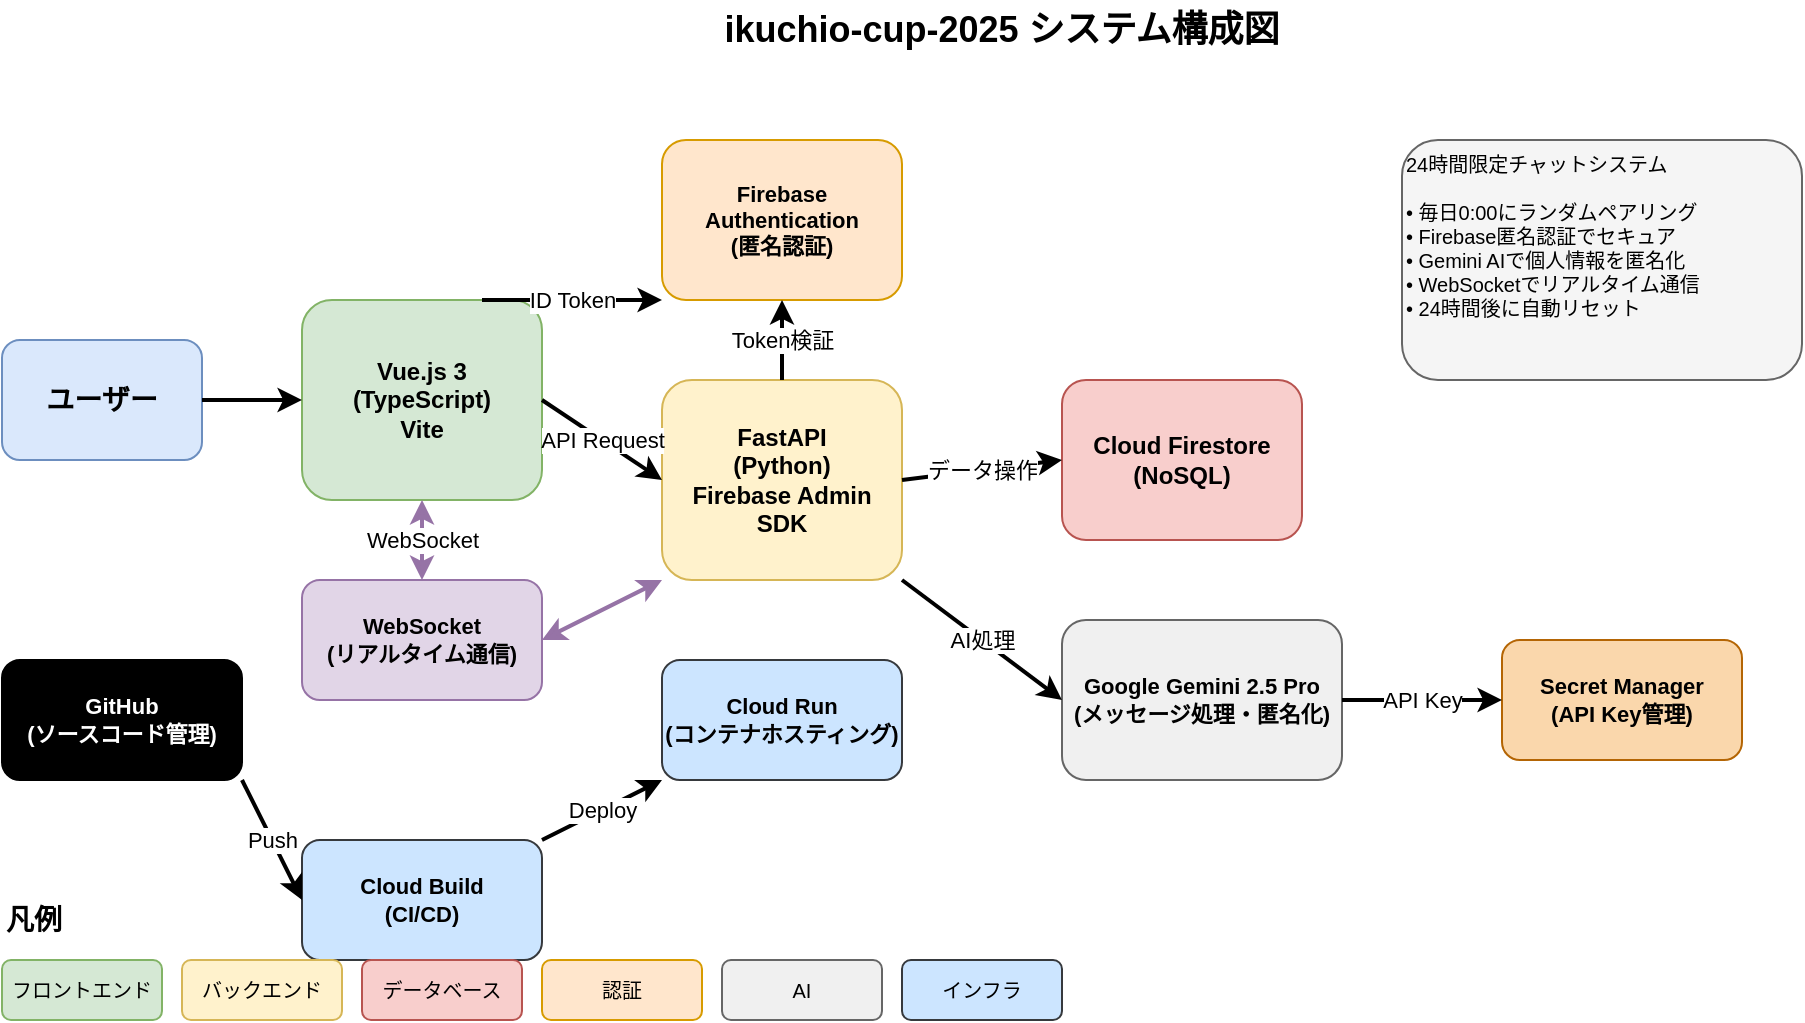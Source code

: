 <mxfile version="28.1.2">
  <diagram name="ikuchio-cup-2025 Architecture" id="architecture">
    <mxGraphModel dx="933" dy="664" grid="1" gridSize="10" guides="1" tooltips="1" connect="1" arrows="1" fold="1" page="1" pageScale="1" pageWidth="1169" pageHeight="827" math="0" shadow="0">
      <root>
        <mxCell id="0" />
        <mxCell id="1" parent="0" />
        <mxCell id="title" value="ikuchio-cup-2025 システム構成図" style="text;html=1;strokeColor=none;fillColor=none;align=center;verticalAlign=middle;whiteSpace=wrap;rounded=0;fontSize=18;fontStyle=1;" parent="1" vertex="1">
          <mxGeometry x="400" y="30" width="300" height="30" as="geometry" />
        </mxCell>
        <mxCell id="user" value="ユーザー" style="rounded=1;whiteSpace=wrap;html=1;fillColor=#dae8fc;strokeColor=#6c8ebf;fontSize=14;fontStyle=1;" parent="1" vertex="1">
          <mxGeometry x="50" y="200" width="100" height="60" as="geometry" />
        </mxCell>
        <mxCell id="frontend" value="Vue.js 3&#xa;(TypeScript)&#xa;Vite" style="rounded=1;whiteSpace=wrap;html=1;fillColor=#d5e8d4;strokeColor=#82b366;fontSize=12;fontStyle=1;" parent="1" vertex="1">
          <mxGeometry x="200" y="180" width="120" height="100" as="geometry" />
        </mxCell>
        <mxCell id="firebase-auth" value="Firebase&#xa;Authentication&#xa;(匿名認証)" style="rounded=1;whiteSpace=wrap;html=1;fillColor=#ffe6cc;strokeColor=#d79b00;fontSize=11;fontStyle=1;" parent="1" vertex="1">
          <mxGeometry x="380" y="100" width="120" height="80" as="geometry" />
        </mxCell>
        <mxCell id="backend" value="FastAPI&#xa;(Python)&#xa;Firebase Admin SDK" style="rounded=1;whiteSpace=wrap;html=1;fillColor=#fff2cc;strokeColor=#d6b656;fontSize=12;fontStyle=1;" parent="1" vertex="1">
          <mxGeometry x="380" y="220" width="120" height="100" as="geometry" />
        </mxCell>
        <mxCell id="websocket" value="WebSocket&#xa;(リアルタイム通信)" style="rounded=1;whiteSpace=wrap;html=1;fillColor=#e1d5e7;strokeColor=#9673a6;fontSize=11;fontStyle=1;" parent="1" vertex="1">
          <mxGeometry x="200" y="320" width="120" height="60" as="geometry" />
        </mxCell>
        <mxCell id="firestore" value="Cloud Firestore&#xa;(NoSQL)" style="rounded=1;whiteSpace=wrap;html=1;fillColor=#f8cecc;strokeColor=#b85450;fontSize=12;fontStyle=1;" parent="1" vertex="1">
          <mxGeometry x="580" y="220" width="120" height="80" as="geometry" />
        </mxCell>
        <mxCell id="gemini" value="Google Gemini 2.5 Pro&#xa;(メッセージ処理・匿名化)" style="rounded=1;whiteSpace=wrap;html=1;fillColor=#f0f0f0;strokeColor=#666666;fontSize=11;fontStyle=1;" parent="1" vertex="1">
          <mxGeometry x="580" y="340" width="140" height="80" as="geometry" />
        </mxCell>
        <mxCell id="secret-manager" value="Secret Manager&#xa;(API Key管理)" style="rounded=1;whiteSpace=wrap;html=1;fillColor=#fad7ac;strokeColor=#b46504;fontSize=11;fontStyle=1;" parent="1" vertex="1">
          <mxGeometry x="800" y="350" width="120" height="60" as="geometry" />
        </mxCell>
        <mxCell id="cloud-run" value="Cloud Run&#xa;(コンテナホスティング)" style="rounded=1;whiteSpace=wrap;html=1;fillColor=#cce5ff;strokeColor=#36393d;fontSize=11;fontStyle=1;" parent="1" vertex="1">
          <mxGeometry x="380" y="360" width="120" height="60" as="geometry" />
        </mxCell>
        <mxCell id="github" value="GitHub&#xa;(ソースコード管理)" style="rounded=1;whiteSpace=wrap;html=1;fillColor=#000000;strokeColor=#000000;fontColor=#ffffff;fontSize=11;fontStyle=1;" parent="1" vertex="1">
          <mxGeometry x="50" y="360" width="120" height="60" as="geometry" />
        </mxCell>
        <mxCell id="cloud-build" value="Cloud Build&#xa;(CI/CD)" style="rounded=1;whiteSpace=wrap;html=1;fillColor=#cce5ff;strokeColor=#36393d;fontSize=11;fontStyle=1;" parent="1" vertex="1">
          <mxGeometry x="200" y="450" width="120" height="60" as="geometry" />
        </mxCell>
        <mxCell id="arrow1" value="" style="endArrow=classic;html=1;rounded=0;exitX=1;exitY=0.5;exitDx=0;exitDy=0;entryX=0;entryY=0.5;entryDx=0;entryDy=0;strokeWidth=2;" parent="1" source="user" target="frontend" edge="1">
          <mxGeometry width="50" height="50" relative="1" as="geometry">
            <mxPoint x="390" y="330" as="sourcePoint" />
            <mxPoint x="440" y="280" as="targetPoint" />
          </mxGeometry>
        </mxCell>
        <mxCell id="arrow2" value="ID Token" style="endArrow=classic;html=1;rounded=0;exitX=0.75;exitY=0;exitDx=0;exitDy=0;entryX=0;entryY=1;entryDx=0;entryDy=0;strokeWidth=2;" parent="1" source="frontend" target="firebase-auth" edge="1">
          <mxGeometry width="50" height="50" relative="1" as="geometry">
            <mxPoint x="390" y="330" as="sourcePoint" />
            <mxPoint x="440" y="280" as="targetPoint" />
          </mxGeometry>
        </mxCell>
        <mxCell id="arrow3" value="API Request" style="endArrow=classic;html=1;rounded=0;exitX=1;exitY=0.5;exitDx=0;exitDy=0;entryX=0;entryY=0.5;entryDx=0;entryDy=0;strokeWidth=2;" parent="1" source="frontend" target="backend" edge="1">
          <mxGeometry width="50" height="50" relative="1" as="geometry">
            <mxPoint x="390" y="330" as="sourcePoint" />
            <mxPoint x="440" y="280" as="targetPoint" />
          </mxGeometry>
        </mxCell>
        <mxCell id="arrow4" value="Token検証" style="endArrow=classic;html=1;rounded=0;exitX=0.5;exitY=0;exitDx=0;exitDy=0;entryX=0.5;entryY=1;entryDx=0;entryDy=0;strokeWidth=2;" parent="1" source="backend" target="firebase-auth" edge="1">
          <mxGeometry width="50" height="50" relative="1" as="geometry">
            <mxPoint x="390" y="330" as="sourcePoint" />
            <mxPoint x="440" y="280" as="targetPoint" />
          </mxGeometry>
        </mxCell>
        <mxCell id="arrow5" value="データ操作" style="endArrow=classic;html=1;rounded=0;exitX=1;exitY=0.5;exitDx=0;exitDy=0;entryX=0;entryY=0.5;entryDx=0;entryDy=0;strokeWidth=2;" parent="1" source="backend" target="firestore" edge="1">
          <mxGeometry width="50" height="50" relative="1" as="geometry">
            <mxPoint x="390" y="330" as="sourcePoint" />
            <mxPoint x="440" y="280" as="targetPoint" />
          </mxGeometry>
        </mxCell>
        <mxCell id="arrow6" value="AI処理" style="endArrow=classic;html=1;rounded=0;exitX=1;exitY=1;exitDx=0;exitDy=0;entryX=0;entryY=0.5;entryDx=0;entryDy=0;strokeWidth=2;" parent="1" source="backend" target="gemini" edge="1">
          <mxGeometry width="50" height="50" relative="1" as="geometry">
            <mxPoint x="390" y="330" as="sourcePoint" />
            <mxPoint x="440" y="280" as="targetPoint" />
          </mxGeometry>
        </mxCell>
        <mxCell id="arrow7" value="WebSocket" style="endArrow=classic;startArrow=classic;html=1;rounded=0;exitX=0.5;exitY=0;exitDx=0;exitDy=0;entryX=0.5;entryY=1;entryDx=0;entryDy=0;strokeWidth=2;strokeColor=#9673a6;" parent="1" source="websocket" target="frontend" edge="1">
          <mxGeometry width="50" height="50" relative="1" as="geometry">
            <mxPoint x="390" y="330" as="sourcePoint" />
            <mxPoint x="440" y="280" as="targetPoint" />
          </mxGeometry>
        </mxCell>
        <mxCell id="arrow8" value="" style="endArrow=classic;startArrow=classic;html=1;rounded=0;exitX=1;exitY=0.5;exitDx=0;exitDy=0;entryX=0;entryY=1;entryDx=0;entryDy=0;strokeWidth=2;strokeColor=#9673a6;" parent="1" source="websocket" target="backend" edge="1">
          <mxGeometry width="50" height="50" relative="1" as="geometry">
            <mxPoint x="390" y="330" as="sourcePoint" />
            <mxPoint x="440" y="280" as="targetPoint" />
          </mxGeometry>
        </mxCell>
        <mxCell id="arrow9" value="API Key" style="endArrow=classic;html=1;rounded=0;exitX=1;exitY=0.5;exitDx=0;exitDy=0;entryX=0;entryY=0.5;entryDx=0;entryDy=0;strokeWidth=2;" parent="1" source="gemini" target="secret-manager" edge="1">
          <mxGeometry width="50" height="50" relative="1" as="geometry">
            <mxPoint x="390" y="330" as="sourcePoint" />
            <mxPoint x="440" y="280" as="targetPoint" />
          </mxGeometry>
        </mxCell>
        <mxCell id="arrow10" value="Push" style="endArrow=classic;html=1;rounded=0;exitX=1;exitY=1;exitDx=0;exitDy=0;entryX=0;entryY=0.5;entryDx=0;entryDy=0;strokeWidth=2;" parent="1" source="github" target="cloud-build" edge="1">
          <mxGeometry width="50" height="50" relative="1" as="geometry">
            <mxPoint x="390" y="330" as="sourcePoint" />
            <mxPoint x="440" y="280" as="targetPoint" />
          </mxGeometry>
        </mxCell>
        <mxCell id="arrow11" value="Deploy" style="endArrow=classic;html=1;rounded=0;exitX=1;exitY=0;exitDx=0;exitDy=0;entryX=0;entryY=1;entryDx=0;entryDy=0;strokeWidth=2;" parent="1" source="cloud-build" target="cloud-run" edge="1">
          <mxGeometry width="50" height="50" relative="1" as="geometry">
            <mxPoint x="390" y="330" as="sourcePoint" />
            <mxPoint x="440" y="280" as="targetPoint" />
          </mxGeometry>
        </mxCell>
        <mxCell id="dataflow-box" value="24時間限定チャットシステム&#xa;&#xa;• 毎日0:00にランダムペアリング&#xa;• Firebase匿名認証でセキュア&#xa;• Gemini AIで個人情報を匿名化&#xa;• WebSocketでリアルタイム通信&#xa;• 24時間後に自動リセット" style="rounded=1;whiteSpace=wrap;html=1;fillColor=#f5f5f5;strokeColor=#666666;align=left;verticalAlign=top;fontSize=10;" parent="1" vertex="1">
          <mxGeometry x="750" y="100" width="200" height="120" as="geometry" />
        </mxCell>
        <mxCell id="legend-title" value="凡例" style="text;html=1;strokeColor=none;fillColor=none;align=left;verticalAlign=middle;whiteSpace=wrap;rounded=0;fontSize=14;fontStyle=1;" parent="1" vertex="1">
          <mxGeometry x="50" y="480" width="60" height="20" as="geometry" />
        </mxCell>
        <mxCell id="legend1" value="フロントエンド" style="rounded=1;whiteSpace=wrap;html=1;fillColor=#d5e8d4;strokeColor=#82b366;fontSize=10;" parent="1" vertex="1">
          <mxGeometry x="50" y="510" width="80" height="30" as="geometry" />
        </mxCell>
        <mxCell id="legend2" value="バックエンド" style="rounded=1;whiteSpace=wrap;html=1;fillColor=#fff2cc;strokeColor=#d6b656;fontSize=10;" parent="1" vertex="1">
          <mxGeometry x="140" y="510" width="80" height="30" as="geometry" />
        </mxCell>
        <mxCell id="legend3" value="データベース" style="rounded=1;whiteSpace=wrap;html=1;fillColor=#f8cecc;strokeColor=#b85450;fontSize=10;" parent="1" vertex="1">
          <mxGeometry x="230" y="510" width="80" height="30" as="geometry" />
        </mxCell>
        <mxCell id="legend4" value="認証" style="rounded=1;whiteSpace=wrap;html=1;fillColor=#ffe6cc;strokeColor=#d79b00;fontSize=10;" parent="1" vertex="1">
          <mxGeometry x="320" y="510" width="80" height="30" as="geometry" />
        </mxCell>
        <mxCell id="legend5" value="AI" style="rounded=1;whiteSpace=wrap;html=1;fillColor=#f0f0f0;strokeColor=#666666;fontSize=10;" parent="1" vertex="1">
          <mxGeometry x="410" y="510" width="80" height="30" as="geometry" />
        </mxCell>
        <mxCell id="legend6" value="インフラ" style="rounded=1;whiteSpace=wrap;html=1;fillColor=#cce5ff;strokeColor=#36393d;fontSize=10;" parent="1" vertex="1">
          <mxGeometry x="500" y="510" width="80" height="30" as="geometry" />
        </mxCell>
      </root>
    </mxGraphModel>
  </diagram>
</mxfile>
